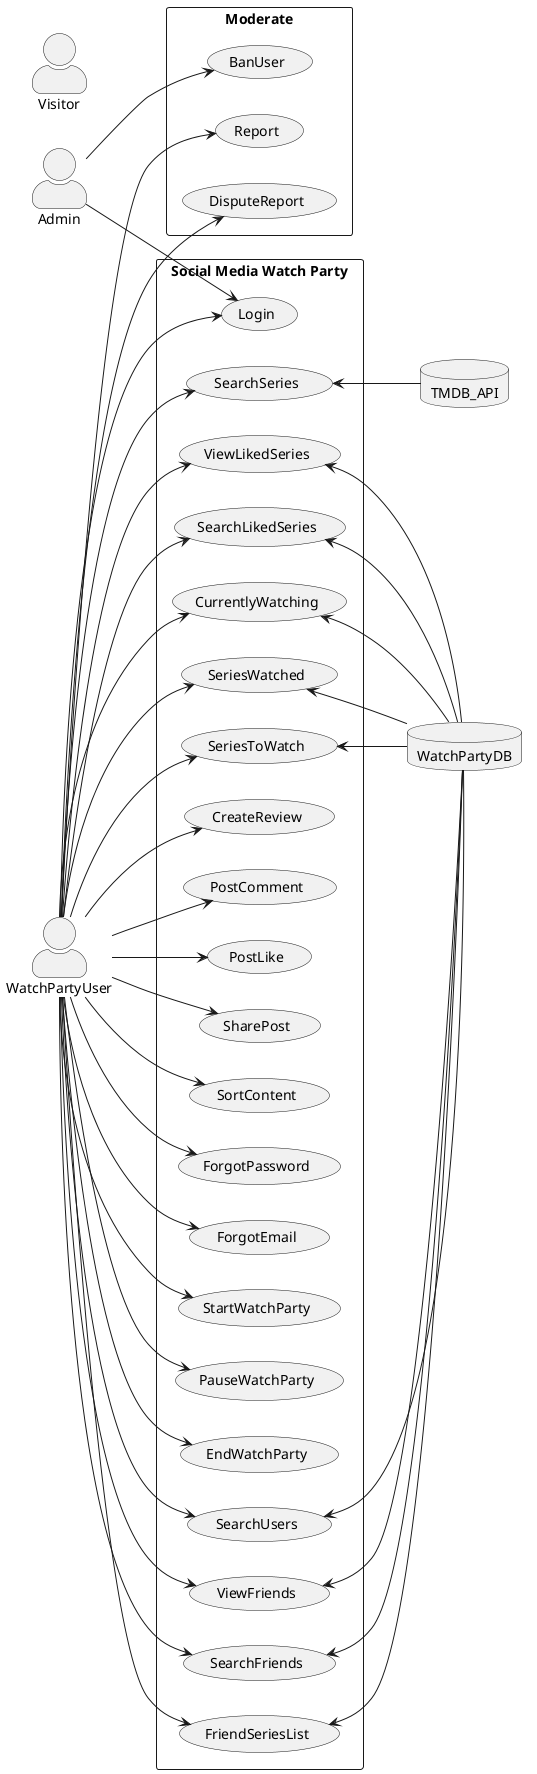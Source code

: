 @startuml WatchPartyUseCase

left to right direction
skinparam actorStyle awesome

actor WatchPartyUser
actor Admin
actor Visitor
database WatchPartyDB
database TMDB_API

rectangle "Moderate" {
    usecase "BanUser"
    usecase "Report"
    usecase "DisputeReport"
}

Admin --> BanUser
WatchPartyUser --> Report
WatchPartyUser --> DisputeReport

rectangle "Social Media Watch Party" {
    usecase "Login"
    usecase "ForgotPassword"
    usecase "ForgotEmail"
    usecase "StartWatchParty"
    usecase "PauseWatchParty"
    usecase "EndWatchParty"
    usecase "SearchUsers"
    usecase "ViewFriends"
    usecase "SearchFriends"
    usecase "FriendSeriesList"
    usecase "SearchSeries"
    usecase "ViewLikedSeries"
    usecase "SearchLikedSeries"
    usecase "CurrentlyWatching"
    usecase "SeriesWatched"
    usecase "SeriesToWatch"
    usecase "CreateReview"
    usecase "PostComment"
    usecase "PostLike"
    usecase "SharePost"
    usecase "SortContent"
}

Admin --> Login
WatchPartyUser --> Login
WatchPartyUser --> ForgotPassword
WatchPartyUser --> ForgotEmail
WatchPartyUser --> StartWatchParty
WatchPartyUser --> PauseWatchParty
WatchPartyUser --> EndWatchParty
WatchPartyUser --> SearchUsers
WatchPartyUser --> ViewFriends
WatchPartyUser --> SearchFriends
WatchPartyUser --> FriendSeriesList
WatchPartyUser --> SearchSeries
WatchPartyUser --> ViewLikedSeries
WatchPartyUser --> SearchLikedSeries
WatchPartyUser --> CurrentlyWatching
WatchPartyUser --> SeriesWatched
WatchPartyUser --> SeriesToWatch
WatchPartyUser --> CreateReview
WatchPartyUser --> PostComment
WatchPartyUser --> PostLike
WatchPartyUser --> SharePost
WatchPartyUser --> SortContent

SearchSeries <-- TMDB_API

SearchUsers <-- WatchPartyDB
ViewFriends <-- WatchPartyDB
SearchFriends <-- WatchPartyDB
SearchLikedSeries <-- WatchPartyDB
FriendSeriesList <-- WatchPartyDB
ViewLikedSeries <-- WatchPartyDB
CurrentlyWatching <-- WatchPartyDB
SeriesWatched <-- WatchPartyDB
SeriesToWatch <-- WatchPartyDB

@enduml